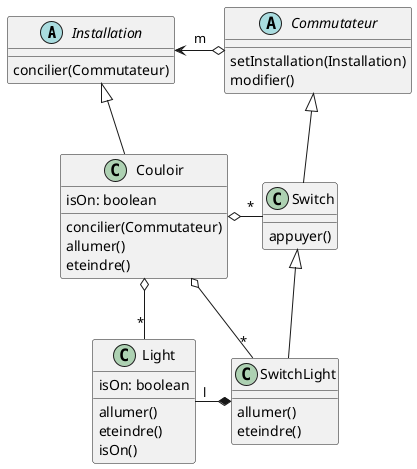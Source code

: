 @startuml
'https://plantuml.com/class-diagram

Abstract class Installation{
    concilier(Commutateur)
}
class Couloir{
    isOn: boolean
    concilier(Commutateur)
    allumer()
    eteindre()
}

abstract class Commutateur{
    setInstallation(Installation)
    modifier()
}

class Switch{
    appuyer()
}

class Light{
    allumer()
    eteindre()
    isOn()
    isOn: boolean

}

class SwitchLight{
    allumer()
    eteindre()
}

Switch <|-- SwitchLight
Light "l" -* SwitchLight

Couloir o- "*" SwitchLight

Installation <-o Commutateur : m


Installation <|-- Couloir

Commutateur <|-- Switch
Couloir o- "*" Switch
Couloir o-- "*" Light


@enduml

